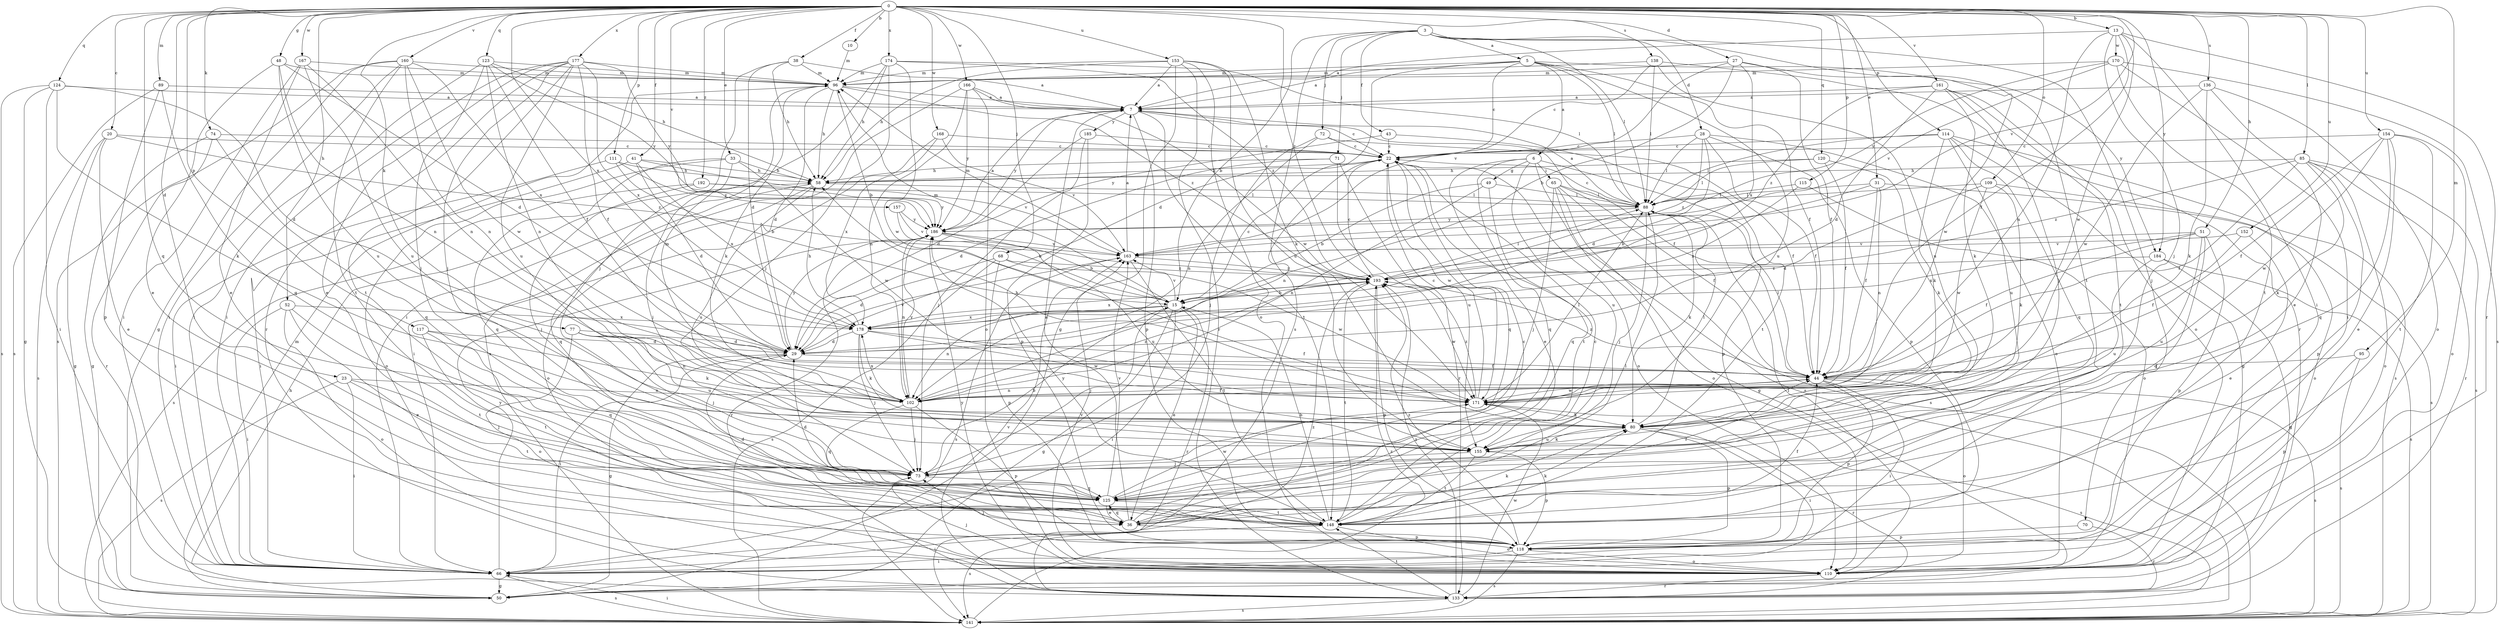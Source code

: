 strict digraph  {
0;
3;
5;
6;
7;
10;
13;
15;
20;
22;
23;
27;
28;
29;
31;
33;
36;
38;
41;
43;
44;
48;
49;
50;
51;
52;
58;
65;
66;
68;
70;
71;
72;
73;
74;
77;
80;
85;
88;
89;
95;
96;
102;
109;
110;
111;
114;
115;
117;
118;
120;
123;
124;
125;
133;
136;
138;
141;
148;
152;
153;
154;
155;
157;
160;
161;
163;
166;
167;
168;
170;
171;
174;
177;
178;
184;
185;
186;
192;
193;
0 -> 10  [label=b];
0 -> 13  [label=b];
0 -> 20  [label=c];
0 -> 23  [label=d];
0 -> 27  [label=d];
0 -> 31  [label=e];
0 -> 33  [label=e];
0 -> 38  [label=f];
0 -> 41  [label=f];
0 -> 48  [label=g];
0 -> 51  [label=h];
0 -> 52  [label=h];
0 -> 68  [label=j];
0 -> 74  [label=k];
0 -> 77  [label=k];
0 -> 85  [label=l];
0 -> 89  [label=m];
0 -> 95  [label=m];
0 -> 109  [label=o];
0 -> 111  [label=p];
0 -> 114  [label=p];
0 -> 115  [label=p];
0 -> 117  [label=p];
0 -> 120  [label=q];
0 -> 123  [label=q];
0 -> 124  [label=q];
0 -> 125  [label=q];
0 -> 136  [label=s];
0 -> 138  [label=s];
0 -> 152  [label=u];
0 -> 153  [label=u];
0 -> 154  [label=u];
0 -> 157  [label=v];
0 -> 160  [label=v];
0 -> 161  [label=v];
0 -> 163  [label=v];
0 -> 166  [label=w];
0 -> 167  [label=w];
0 -> 168  [label=w];
0 -> 174  [label=x];
0 -> 177  [label=x];
0 -> 178  [label=x];
0 -> 184  [label=y];
0 -> 192  [label=z];
0 -> 193  [label=z];
3 -> 5  [label=a];
3 -> 15  [label=b];
3 -> 28  [label=d];
3 -> 43  [label=f];
3 -> 70  [label=j];
3 -> 71  [label=j];
3 -> 72  [label=j];
3 -> 88  [label=l];
3 -> 141  [label=s];
3 -> 148  [label=t];
5 -> 6  [label=a];
5 -> 7  [label=a];
5 -> 22  [label=c];
5 -> 29  [label=d];
5 -> 44  [label=f];
5 -> 88  [label=l];
5 -> 96  [label=m];
5 -> 155  [label=u];
5 -> 184  [label=y];
6 -> 36  [label=e];
6 -> 49  [label=g];
6 -> 65  [label=i];
6 -> 118  [label=p];
6 -> 125  [label=q];
6 -> 141  [label=s];
6 -> 155  [label=u];
7 -> 22  [label=c];
7 -> 44  [label=f];
7 -> 118  [label=p];
7 -> 148  [label=t];
7 -> 185  [label=y];
7 -> 186  [label=y];
10 -> 96  [label=m];
13 -> 7  [label=a];
13 -> 44  [label=f];
13 -> 66  [label=i];
13 -> 73  [label=j];
13 -> 102  [label=n];
13 -> 133  [label=r];
13 -> 170  [label=w];
13 -> 171  [label=w];
15 -> 22  [label=c];
15 -> 36  [label=e];
15 -> 50  [label=g];
15 -> 66  [label=i];
15 -> 73  [label=j];
15 -> 96  [label=m];
15 -> 102  [label=n];
15 -> 133  [label=r];
15 -> 163  [label=v];
15 -> 178  [label=x];
20 -> 22  [label=c];
20 -> 36  [label=e];
20 -> 50  [label=g];
20 -> 141  [label=s];
20 -> 193  [label=z];
22 -> 58  [label=h];
22 -> 102  [label=n];
22 -> 110  [label=o];
22 -> 125  [label=q];
22 -> 148  [label=t];
22 -> 171  [label=w];
23 -> 66  [label=i];
23 -> 73  [label=j];
23 -> 102  [label=n];
23 -> 141  [label=s];
23 -> 148  [label=t];
27 -> 15  [label=b];
27 -> 44  [label=f];
27 -> 96  [label=m];
27 -> 163  [label=v];
27 -> 171  [label=w];
27 -> 178  [label=x];
28 -> 22  [label=c];
28 -> 29  [label=d];
28 -> 44  [label=f];
28 -> 88  [label=l];
28 -> 110  [label=o];
28 -> 118  [label=p];
28 -> 193  [label=z];
29 -> 44  [label=f];
29 -> 50  [label=g];
29 -> 66  [label=i];
29 -> 163  [label=v];
29 -> 186  [label=y];
31 -> 15  [label=b];
31 -> 44  [label=f];
31 -> 88  [label=l];
31 -> 102  [label=n];
31 -> 141  [label=s];
33 -> 58  [label=h];
33 -> 73  [label=j];
33 -> 110  [label=o];
33 -> 125  [label=q];
33 -> 171  [label=w];
36 -> 7  [label=a];
36 -> 22  [label=c];
36 -> 80  [label=k];
36 -> 88  [label=l];
36 -> 118  [label=p];
36 -> 125  [label=q];
38 -> 7  [label=a];
38 -> 29  [label=d];
38 -> 58  [label=h];
38 -> 73  [label=j];
38 -> 96  [label=m];
41 -> 29  [label=d];
41 -> 58  [label=h];
41 -> 66  [label=i];
41 -> 163  [label=v];
41 -> 178  [label=x];
43 -> 22  [label=c];
43 -> 148  [label=t];
43 -> 186  [label=y];
44 -> 66  [label=i];
44 -> 88  [label=l];
44 -> 102  [label=n];
44 -> 110  [label=o];
44 -> 118  [label=p];
44 -> 141  [label=s];
44 -> 171  [label=w];
44 -> 193  [label=z];
48 -> 29  [label=d];
48 -> 36  [label=e];
48 -> 96  [label=m];
48 -> 102  [label=n];
48 -> 155  [label=u];
49 -> 15  [label=b];
49 -> 88  [label=l];
49 -> 102  [label=n];
49 -> 125  [label=q];
50 -> 58  [label=h];
50 -> 96  [label=m];
51 -> 44  [label=f];
51 -> 118  [label=p];
51 -> 125  [label=q];
51 -> 155  [label=u];
51 -> 163  [label=v];
51 -> 178  [label=x];
52 -> 36  [label=e];
52 -> 66  [label=i];
52 -> 110  [label=o];
52 -> 148  [label=t];
52 -> 178  [label=x];
58 -> 88  [label=l];
58 -> 110  [label=o];
58 -> 125  [label=q];
58 -> 155  [label=u];
65 -> 44  [label=f];
65 -> 50  [label=g];
65 -> 73  [label=j];
65 -> 88  [label=l];
65 -> 110  [label=o];
65 -> 141  [label=s];
66 -> 50  [label=g];
66 -> 141  [label=s];
66 -> 186  [label=y];
66 -> 193  [label=z];
68 -> 29  [label=d];
68 -> 118  [label=p];
68 -> 141  [label=s];
68 -> 171  [label=w];
68 -> 193  [label=z];
70 -> 118  [label=p];
70 -> 133  [label=r];
71 -> 29  [label=d];
71 -> 58  [label=h];
71 -> 133  [label=r];
71 -> 155  [label=u];
72 -> 22  [label=c];
72 -> 44  [label=f];
72 -> 73  [label=j];
72 -> 102  [label=n];
73 -> 15  [label=b];
73 -> 125  [label=q];
74 -> 22  [label=c];
74 -> 50  [label=g];
74 -> 125  [label=q];
74 -> 133  [label=r];
77 -> 29  [label=d];
77 -> 73  [label=j];
77 -> 102  [label=n];
77 -> 110  [label=o];
77 -> 155  [label=u];
80 -> 66  [label=i];
80 -> 88  [label=l];
80 -> 118  [label=p];
80 -> 133  [label=r];
80 -> 155  [label=u];
85 -> 44  [label=f];
85 -> 58  [label=h];
85 -> 80  [label=k];
85 -> 110  [label=o];
85 -> 118  [label=p];
85 -> 133  [label=r];
85 -> 141  [label=s];
85 -> 193  [label=z];
88 -> 7  [label=a];
88 -> 22  [label=c];
88 -> 73  [label=j];
88 -> 80  [label=k];
88 -> 186  [label=y];
89 -> 7  [label=a];
89 -> 118  [label=p];
89 -> 125  [label=q];
89 -> 141  [label=s];
95 -> 44  [label=f];
95 -> 118  [label=p];
95 -> 141  [label=s];
96 -> 7  [label=a];
96 -> 15  [label=b];
96 -> 29  [label=d];
96 -> 58  [label=h];
96 -> 80  [label=k];
96 -> 193  [label=z];
102 -> 44  [label=f];
102 -> 73  [label=j];
102 -> 96  [label=m];
102 -> 118  [label=p];
102 -> 125  [label=q];
102 -> 178  [label=x];
102 -> 186  [label=y];
102 -> 193  [label=z];
109 -> 29  [label=d];
109 -> 80  [label=k];
109 -> 88  [label=l];
109 -> 110  [label=o];
109 -> 171  [label=w];
110 -> 73  [label=j];
110 -> 88  [label=l];
110 -> 133  [label=r];
110 -> 163  [label=v];
110 -> 186  [label=y];
111 -> 15  [label=b];
111 -> 58  [label=h];
111 -> 66  [label=i];
111 -> 186  [label=y];
114 -> 22  [label=c];
114 -> 50  [label=g];
114 -> 80  [label=k];
114 -> 88  [label=l];
114 -> 125  [label=q];
114 -> 141  [label=s];
114 -> 155  [label=u];
115 -> 88  [label=l];
115 -> 110  [label=o];
115 -> 178  [label=x];
117 -> 29  [label=d];
117 -> 80  [label=k];
117 -> 125  [label=q];
117 -> 148  [label=t];
118 -> 66  [label=i];
118 -> 73  [label=j];
118 -> 110  [label=o];
118 -> 141  [label=s];
118 -> 193  [label=z];
120 -> 44  [label=f];
120 -> 58  [label=h];
120 -> 80  [label=k];
120 -> 88  [label=l];
123 -> 44  [label=f];
123 -> 58  [label=h];
123 -> 66  [label=i];
123 -> 73  [label=j];
123 -> 96  [label=m];
123 -> 102  [label=n];
123 -> 186  [label=y];
124 -> 7  [label=a];
124 -> 29  [label=d];
124 -> 50  [label=g];
124 -> 66  [label=i];
124 -> 80  [label=k];
124 -> 141  [label=s];
125 -> 29  [label=d];
125 -> 36  [label=e];
125 -> 44  [label=f];
125 -> 148  [label=t];
125 -> 163  [label=v];
125 -> 171  [label=w];
133 -> 141  [label=s];
133 -> 148  [label=t];
133 -> 163  [label=v];
133 -> 171  [label=w];
133 -> 193  [label=z];
136 -> 7  [label=a];
136 -> 36  [label=e];
136 -> 80  [label=k];
136 -> 110  [label=o];
136 -> 171  [label=w];
138 -> 22  [label=c];
138 -> 88  [label=l];
138 -> 96  [label=m];
138 -> 133  [label=r];
138 -> 155  [label=u];
141 -> 66  [label=i];
141 -> 193  [label=z];
148 -> 15  [label=b];
148 -> 22  [label=c];
148 -> 29  [label=d];
148 -> 44  [label=f];
148 -> 66  [label=i];
148 -> 80  [label=k];
148 -> 110  [label=o];
148 -> 141  [label=s];
148 -> 186  [label=y];
152 -> 36  [label=e];
152 -> 44  [label=f];
152 -> 163  [label=v];
153 -> 7  [label=a];
153 -> 50  [label=g];
153 -> 58  [label=h];
153 -> 80  [label=k];
153 -> 96  [label=m];
153 -> 110  [label=o];
153 -> 133  [label=r];
153 -> 155  [label=u];
154 -> 22  [label=c];
154 -> 36  [label=e];
154 -> 44  [label=f];
154 -> 110  [label=o];
154 -> 125  [label=q];
154 -> 148  [label=t];
154 -> 171  [label=w];
155 -> 73  [label=j];
155 -> 80  [label=k];
155 -> 118  [label=p];
155 -> 148  [label=t];
157 -> 15  [label=b];
157 -> 163  [label=v];
157 -> 186  [label=y];
160 -> 50  [label=g];
160 -> 66  [label=i];
160 -> 96  [label=m];
160 -> 102  [label=n];
160 -> 141  [label=s];
160 -> 148  [label=t];
160 -> 171  [label=w];
160 -> 178  [label=x];
161 -> 7  [label=a];
161 -> 29  [label=d];
161 -> 73  [label=j];
161 -> 80  [label=k];
161 -> 110  [label=o];
161 -> 148  [label=t];
161 -> 193  [label=z];
163 -> 7  [label=a];
163 -> 96  [label=m];
163 -> 141  [label=s];
163 -> 148  [label=t];
163 -> 193  [label=z];
166 -> 7  [label=a];
166 -> 102  [label=n];
166 -> 110  [label=o];
166 -> 141  [label=s];
166 -> 171  [label=w];
166 -> 186  [label=y];
167 -> 36  [label=e];
167 -> 66  [label=i];
167 -> 96  [label=m];
167 -> 102  [label=n];
167 -> 155  [label=u];
168 -> 22  [label=c];
168 -> 66  [label=i];
168 -> 163  [label=v];
168 -> 178  [label=x];
170 -> 66  [label=i];
170 -> 96  [label=m];
170 -> 141  [label=s];
170 -> 148  [label=t];
170 -> 163  [label=v];
170 -> 186  [label=y];
171 -> 22  [label=c];
171 -> 58  [label=h];
171 -> 80  [label=k];
171 -> 88  [label=l];
171 -> 141  [label=s];
171 -> 193  [label=z];
174 -> 58  [label=h];
174 -> 66  [label=i];
174 -> 73  [label=j];
174 -> 88  [label=l];
174 -> 96  [label=m];
174 -> 171  [label=w];
174 -> 193  [label=z];
177 -> 36  [label=e];
177 -> 44  [label=f];
177 -> 66  [label=i];
177 -> 73  [label=j];
177 -> 96  [label=m];
177 -> 133  [label=r];
177 -> 148  [label=t];
177 -> 155  [label=u];
177 -> 178  [label=x];
177 -> 186  [label=y];
178 -> 29  [label=d];
178 -> 44  [label=f];
178 -> 58  [label=h];
178 -> 73  [label=j];
178 -> 80  [label=k];
178 -> 171  [label=w];
184 -> 50  [label=g];
184 -> 141  [label=s];
184 -> 155  [label=u];
184 -> 193  [label=z];
185 -> 22  [label=c];
185 -> 29  [label=d];
185 -> 73  [label=j];
185 -> 118  [label=p];
186 -> 7  [label=a];
186 -> 15  [label=b];
186 -> 102  [label=n];
186 -> 133  [label=r];
186 -> 155  [label=u];
186 -> 163  [label=v];
192 -> 73  [label=j];
192 -> 88  [label=l];
192 -> 141  [label=s];
192 -> 186  [label=y];
193 -> 15  [label=b];
193 -> 22  [label=c];
193 -> 88  [label=l];
193 -> 118  [label=p];
193 -> 148  [label=t];
193 -> 171  [label=w];
193 -> 178  [label=x];
}

